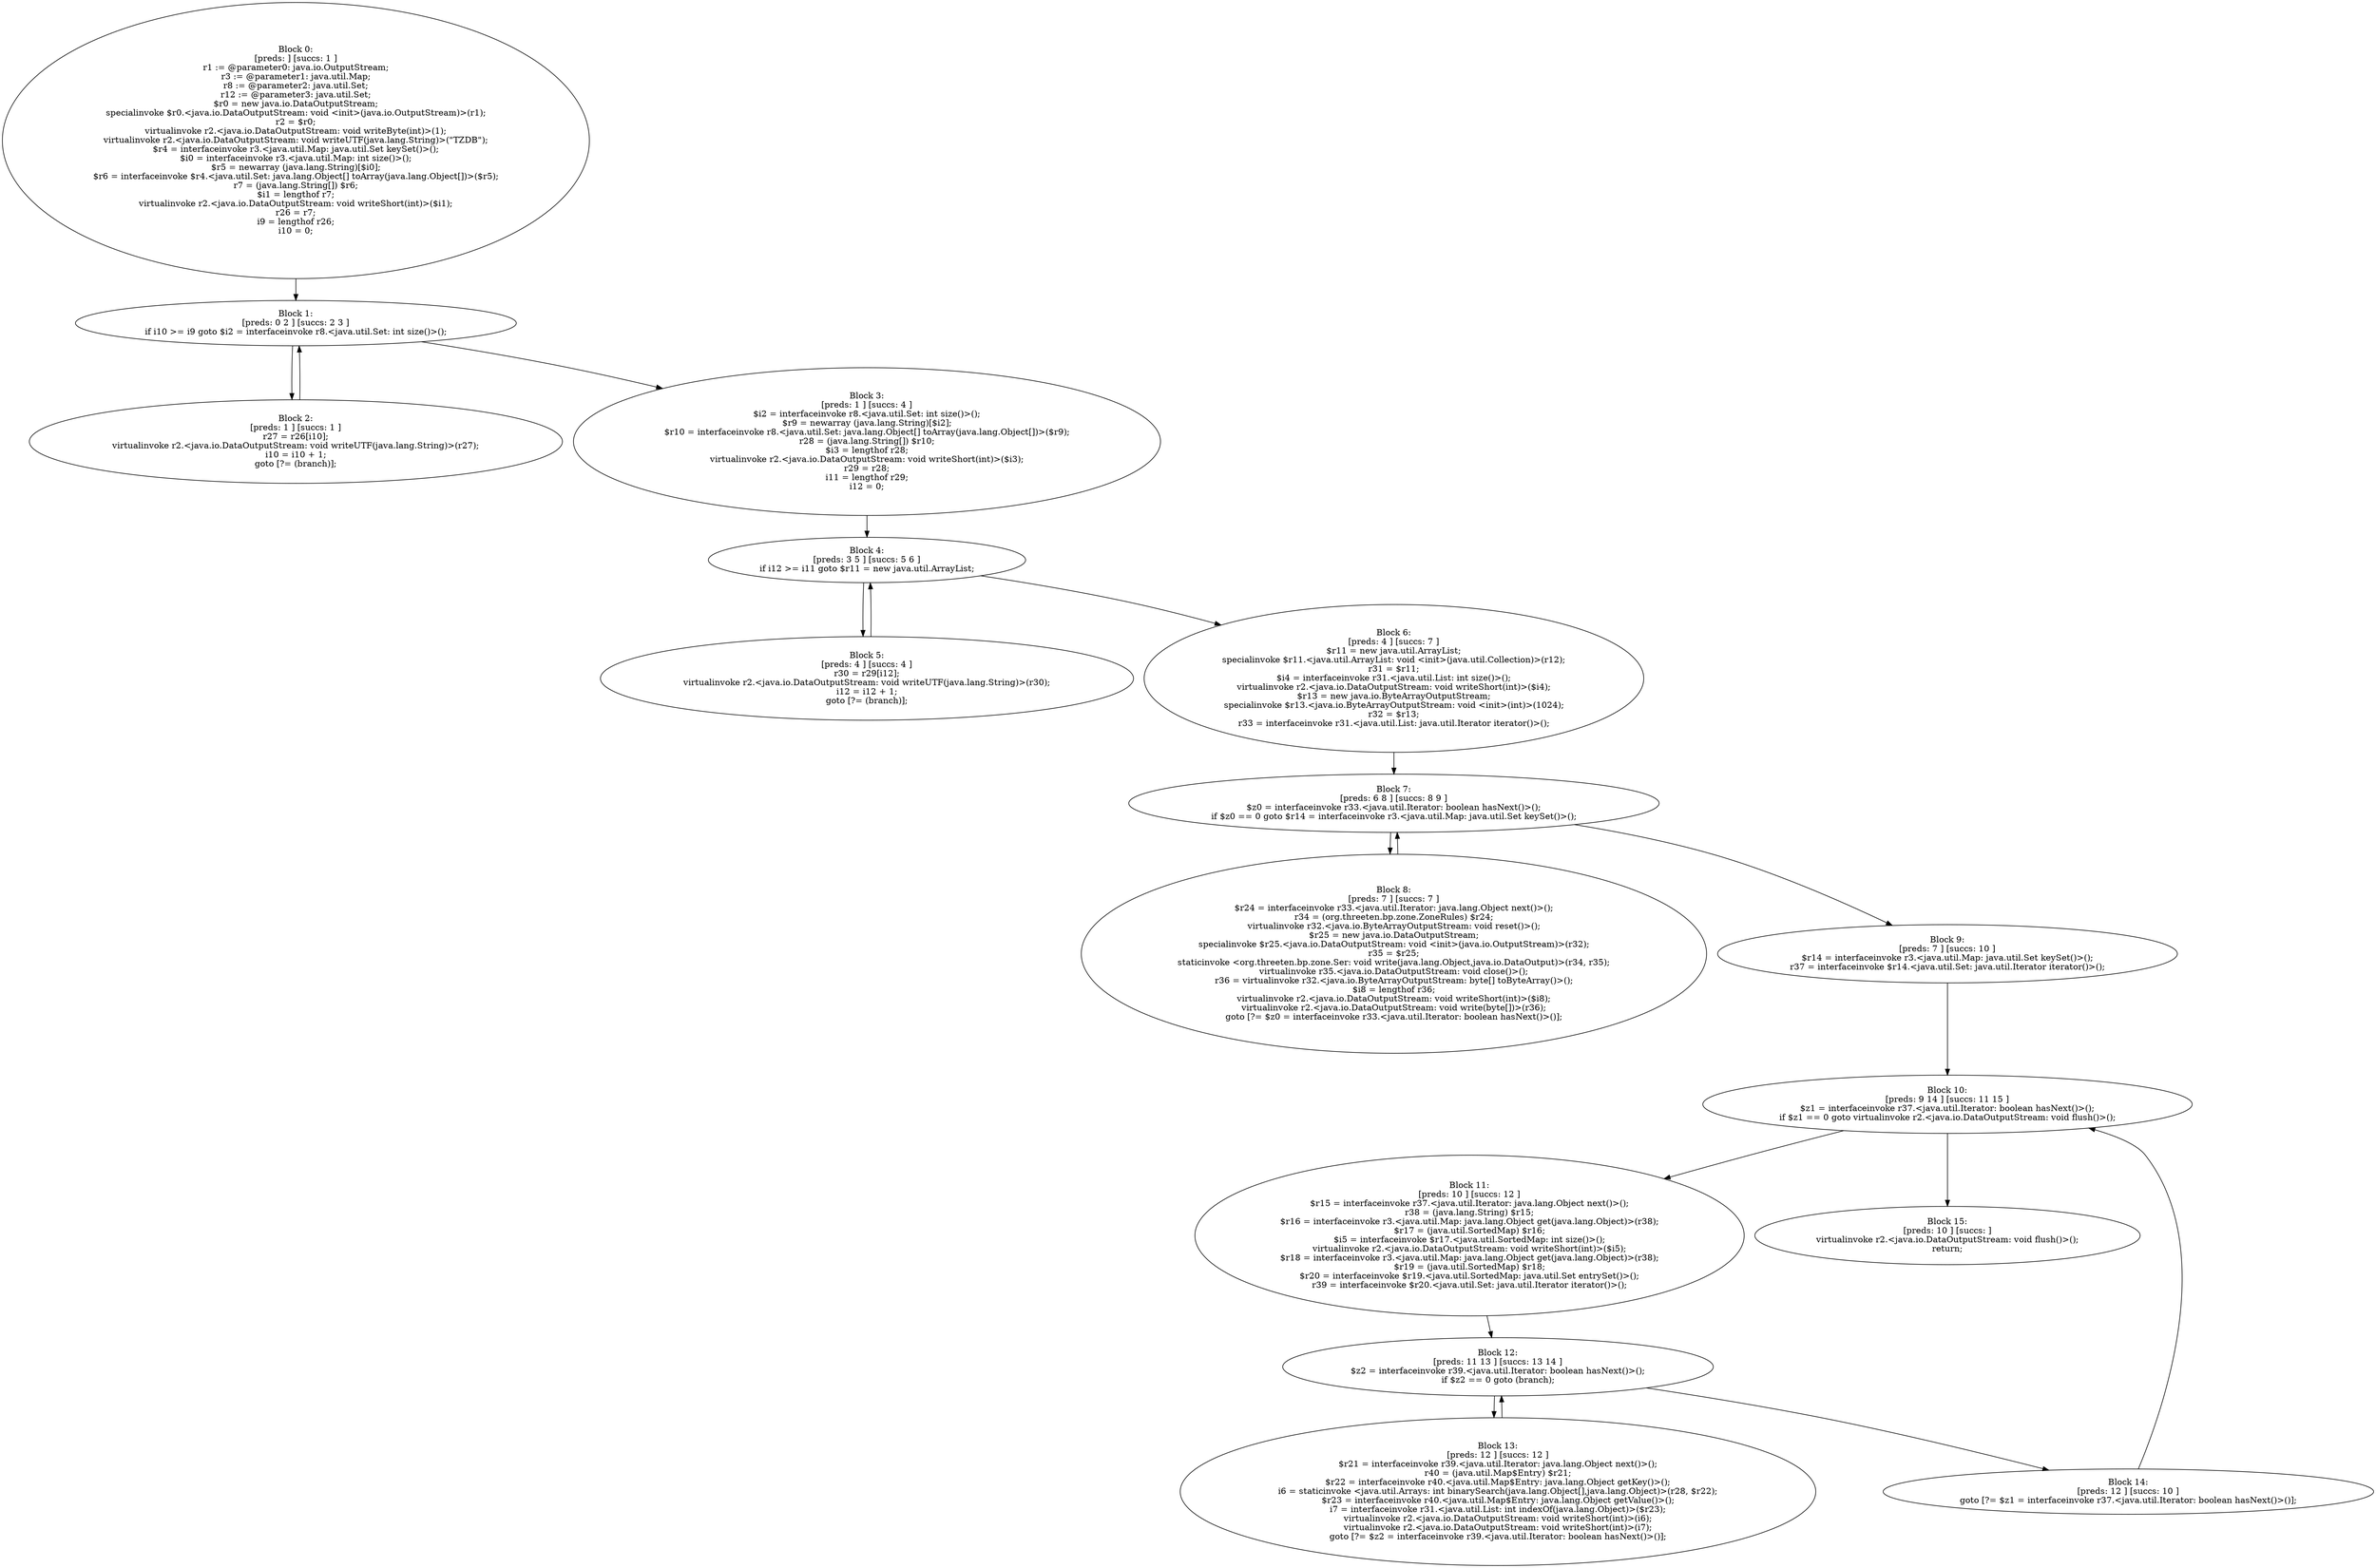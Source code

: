 digraph "unitGraph" {
    "Block 0:
[preds: ] [succs: 1 ]
r1 := @parameter0: java.io.OutputStream;
r3 := @parameter1: java.util.Map;
r8 := @parameter2: java.util.Set;
r12 := @parameter3: java.util.Set;
$r0 = new java.io.DataOutputStream;
specialinvoke $r0.<java.io.DataOutputStream: void <init>(java.io.OutputStream)>(r1);
r2 = $r0;
virtualinvoke r2.<java.io.DataOutputStream: void writeByte(int)>(1);
virtualinvoke r2.<java.io.DataOutputStream: void writeUTF(java.lang.String)>(\"TZDB\");
$r4 = interfaceinvoke r3.<java.util.Map: java.util.Set keySet()>();
$i0 = interfaceinvoke r3.<java.util.Map: int size()>();
$r5 = newarray (java.lang.String)[$i0];
$r6 = interfaceinvoke $r4.<java.util.Set: java.lang.Object[] toArray(java.lang.Object[])>($r5);
r7 = (java.lang.String[]) $r6;
$i1 = lengthof r7;
virtualinvoke r2.<java.io.DataOutputStream: void writeShort(int)>($i1);
r26 = r7;
i9 = lengthof r26;
i10 = 0;
"
    "Block 1:
[preds: 0 2 ] [succs: 2 3 ]
if i10 >= i9 goto $i2 = interfaceinvoke r8.<java.util.Set: int size()>();
"
    "Block 2:
[preds: 1 ] [succs: 1 ]
r27 = r26[i10];
virtualinvoke r2.<java.io.DataOutputStream: void writeUTF(java.lang.String)>(r27);
i10 = i10 + 1;
goto [?= (branch)];
"
    "Block 3:
[preds: 1 ] [succs: 4 ]
$i2 = interfaceinvoke r8.<java.util.Set: int size()>();
$r9 = newarray (java.lang.String)[$i2];
$r10 = interfaceinvoke r8.<java.util.Set: java.lang.Object[] toArray(java.lang.Object[])>($r9);
r28 = (java.lang.String[]) $r10;
$i3 = lengthof r28;
virtualinvoke r2.<java.io.DataOutputStream: void writeShort(int)>($i3);
r29 = r28;
i11 = lengthof r29;
i12 = 0;
"
    "Block 4:
[preds: 3 5 ] [succs: 5 6 ]
if i12 >= i11 goto $r11 = new java.util.ArrayList;
"
    "Block 5:
[preds: 4 ] [succs: 4 ]
r30 = r29[i12];
virtualinvoke r2.<java.io.DataOutputStream: void writeUTF(java.lang.String)>(r30);
i12 = i12 + 1;
goto [?= (branch)];
"
    "Block 6:
[preds: 4 ] [succs: 7 ]
$r11 = new java.util.ArrayList;
specialinvoke $r11.<java.util.ArrayList: void <init>(java.util.Collection)>(r12);
r31 = $r11;
$i4 = interfaceinvoke r31.<java.util.List: int size()>();
virtualinvoke r2.<java.io.DataOutputStream: void writeShort(int)>($i4);
$r13 = new java.io.ByteArrayOutputStream;
specialinvoke $r13.<java.io.ByteArrayOutputStream: void <init>(int)>(1024);
r32 = $r13;
r33 = interfaceinvoke r31.<java.util.List: java.util.Iterator iterator()>();
"
    "Block 7:
[preds: 6 8 ] [succs: 8 9 ]
$z0 = interfaceinvoke r33.<java.util.Iterator: boolean hasNext()>();
if $z0 == 0 goto $r14 = interfaceinvoke r3.<java.util.Map: java.util.Set keySet()>();
"
    "Block 8:
[preds: 7 ] [succs: 7 ]
$r24 = interfaceinvoke r33.<java.util.Iterator: java.lang.Object next()>();
r34 = (org.threeten.bp.zone.ZoneRules) $r24;
virtualinvoke r32.<java.io.ByteArrayOutputStream: void reset()>();
$r25 = new java.io.DataOutputStream;
specialinvoke $r25.<java.io.DataOutputStream: void <init>(java.io.OutputStream)>(r32);
r35 = $r25;
staticinvoke <org.threeten.bp.zone.Ser: void write(java.lang.Object,java.io.DataOutput)>(r34, r35);
virtualinvoke r35.<java.io.DataOutputStream: void close()>();
r36 = virtualinvoke r32.<java.io.ByteArrayOutputStream: byte[] toByteArray()>();
$i8 = lengthof r36;
virtualinvoke r2.<java.io.DataOutputStream: void writeShort(int)>($i8);
virtualinvoke r2.<java.io.DataOutputStream: void write(byte[])>(r36);
goto [?= $z0 = interfaceinvoke r33.<java.util.Iterator: boolean hasNext()>()];
"
    "Block 9:
[preds: 7 ] [succs: 10 ]
$r14 = interfaceinvoke r3.<java.util.Map: java.util.Set keySet()>();
r37 = interfaceinvoke $r14.<java.util.Set: java.util.Iterator iterator()>();
"
    "Block 10:
[preds: 9 14 ] [succs: 11 15 ]
$z1 = interfaceinvoke r37.<java.util.Iterator: boolean hasNext()>();
if $z1 == 0 goto virtualinvoke r2.<java.io.DataOutputStream: void flush()>();
"
    "Block 11:
[preds: 10 ] [succs: 12 ]
$r15 = interfaceinvoke r37.<java.util.Iterator: java.lang.Object next()>();
r38 = (java.lang.String) $r15;
$r16 = interfaceinvoke r3.<java.util.Map: java.lang.Object get(java.lang.Object)>(r38);
$r17 = (java.util.SortedMap) $r16;
$i5 = interfaceinvoke $r17.<java.util.SortedMap: int size()>();
virtualinvoke r2.<java.io.DataOutputStream: void writeShort(int)>($i5);
$r18 = interfaceinvoke r3.<java.util.Map: java.lang.Object get(java.lang.Object)>(r38);
$r19 = (java.util.SortedMap) $r18;
$r20 = interfaceinvoke $r19.<java.util.SortedMap: java.util.Set entrySet()>();
r39 = interfaceinvoke $r20.<java.util.Set: java.util.Iterator iterator()>();
"
    "Block 12:
[preds: 11 13 ] [succs: 13 14 ]
$z2 = interfaceinvoke r39.<java.util.Iterator: boolean hasNext()>();
if $z2 == 0 goto (branch);
"
    "Block 13:
[preds: 12 ] [succs: 12 ]
$r21 = interfaceinvoke r39.<java.util.Iterator: java.lang.Object next()>();
r40 = (java.util.Map$Entry) $r21;
$r22 = interfaceinvoke r40.<java.util.Map$Entry: java.lang.Object getKey()>();
i6 = staticinvoke <java.util.Arrays: int binarySearch(java.lang.Object[],java.lang.Object)>(r28, $r22);
$r23 = interfaceinvoke r40.<java.util.Map$Entry: java.lang.Object getValue()>();
i7 = interfaceinvoke r31.<java.util.List: int indexOf(java.lang.Object)>($r23);
virtualinvoke r2.<java.io.DataOutputStream: void writeShort(int)>(i6);
virtualinvoke r2.<java.io.DataOutputStream: void writeShort(int)>(i7);
goto [?= $z2 = interfaceinvoke r39.<java.util.Iterator: boolean hasNext()>()];
"
    "Block 14:
[preds: 12 ] [succs: 10 ]
goto [?= $z1 = interfaceinvoke r37.<java.util.Iterator: boolean hasNext()>()];
"
    "Block 15:
[preds: 10 ] [succs: ]
virtualinvoke r2.<java.io.DataOutputStream: void flush()>();
return;
"
    "Block 0:
[preds: ] [succs: 1 ]
r1 := @parameter0: java.io.OutputStream;
r3 := @parameter1: java.util.Map;
r8 := @parameter2: java.util.Set;
r12 := @parameter3: java.util.Set;
$r0 = new java.io.DataOutputStream;
specialinvoke $r0.<java.io.DataOutputStream: void <init>(java.io.OutputStream)>(r1);
r2 = $r0;
virtualinvoke r2.<java.io.DataOutputStream: void writeByte(int)>(1);
virtualinvoke r2.<java.io.DataOutputStream: void writeUTF(java.lang.String)>(\"TZDB\");
$r4 = interfaceinvoke r3.<java.util.Map: java.util.Set keySet()>();
$i0 = interfaceinvoke r3.<java.util.Map: int size()>();
$r5 = newarray (java.lang.String)[$i0];
$r6 = interfaceinvoke $r4.<java.util.Set: java.lang.Object[] toArray(java.lang.Object[])>($r5);
r7 = (java.lang.String[]) $r6;
$i1 = lengthof r7;
virtualinvoke r2.<java.io.DataOutputStream: void writeShort(int)>($i1);
r26 = r7;
i9 = lengthof r26;
i10 = 0;
"->"Block 1:
[preds: 0 2 ] [succs: 2 3 ]
if i10 >= i9 goto $i2 = interfaceinvoke r8.<java.util.Set: int size()>();
";
    "Block 1:
[preds: 0 2 ] [succs: 2 3 ]
if i10 >= i9 goto $i2 = interfaceinvoke r8.<java.util.Set: int size()>();
"->"Block 2:
[preds: 1 ] [succs: 1 ]
r27 = r26[i10];
virtualinvoke r2.<java.io.DataOutputStream: void writeUTF(java.lang.String)>(r27);
i10 = i10 + 1;
goto [?= (branch)];
";
    "Block 1:
[preds: 0 2 ] [succs: 2 3 ]
if i10 >= i9 goto $i2 = interfaceinvoke r8.<java.util.Set: int size()>();
"->"Block 3:
[preds: 1 ] [succs: 4 ]
$i2 = interfaceinvoke r8.<java.util.Set: int size()>();
$r9 = newarray (java.lang.String)[$i2];
$r10 = interfaceinvoke r8.<java.util.Set: java.lang.Object[] toArray(java.lang.Object[])>($r9);
r28 = (java.lang.String[]) $r10;
$i3 = lengthof r28;
virtualinvoke r2.<java.io.DataOutputStream: void writeShort(int)>($i3);
r29 = r28;
i11 = lengthof r29;
i12 = 0;
";
    "Block 2:
[preds: 1 ] [succs: 1 ]
r27 = r26[i10];
virtualinvoke r2.<java.io.DataOutputStream: void writeUTF(java.lang.String)>(r27);
i10 = i10 + 1;
goto [?= (branch)];
"->"Block 1:
[preds: 0 2 ] [succs: 2 3 ]
if i10 >= i9 goto $i2 = interfaceinvoke r8.<java.util.Set: int size()>();
";
    "Block 3:
[preds: 1 ] [succs: 4 ]
$i2 = interfaceinvoke r8.<java.util.Set: int size()>();
$r9 = newarray (java.lang.String)[$i2];
$r10 = interfaceinvoke r8.<java.util.Set: java.lang.Object[] toArray(java.lang.Object[])>($r9);
r28 = (java.lang.String[]) $r10;
$i3 = lengthof r28;
virtualinvoke r2.<java.io.DataOutputStream: void writeShort(int)>($i3);
r29 = r28;
i11 = lengthof r29;
i12 = 0;
"->"Block 4:
[preds: 3 5 ] [succs: 5 6 ]
if i12 >= i11 goto $r11 = new java.util.ArrayList;
";
    "Block 4:
[preds: 3 5 ] [succs: 5 6 ]
if i12 >= i11 goto $r11 = new java.util.ArrayList;
"->"Block 5:
[preds: 4 ] [succs: 4 ]
r30 = r29[i12];
virtualinvoke r2.<java.io.DataOutputStream: void writeUTF(java.lang.String)>(r30);
i12 = i12 + 1;
goto [?= (branch)];
";
    "Block 4:
[preds: 3 5 ] [succs: 5 6 ]
if i12 >= i11 goto $r11 = new java.util.ArrayList;
"->"Block 6:
[preds: 4 ] [succs: 7 ]
$r11 = new java.util.ArrayList;
specialinvoke $r11.<java.util.ArrayList: void <init>(java.util.Collection)>(r12);
r31 = $r11;
$i4 = interfaceinvoke r31.<java.util.List: int size()>();
virtualinvoke r2.<java.io.DataOutputStream: void writeShort(int)>($i4);
$r13 = new java.io.ByteArrayOutputStream;
specialinvoke $r13.<java.io.ByteArrayOutputStream: void <init>(int)>(1024);
r32 = $r13;
r33 = interfaceinvoke r31.<java.util.List: java.util.Iterator iterator()>();
";
    "Block 5:
[preds: 4 ] [succs: 4 ]
r30 = r29[i12];
virtualinvoke r2.<java.io.DataOutputStream: void writeUTF(java.lang.String)>(r30);
i12 = i12 + 1;
goto [?= (branch)];
"->"Block 4:
[preds: 3 5 ] [succs: 5 6 ]
if i12 >= i11 goto $r11 = new java.util.ArrayList;
";
    "Block 6:
[preds: 4 ] [succs: 7 ]
$r11 = new java.util.ArrayList;
specialinvoke $r11.<java.util.ArrayList: void <init>(java.util.Collection)>(r12);
r31 = $r11;
$i4 = interfaceinvoke r31.<java.util.List: int size()>();
virtualinvoke r2.<java.io.DataOutputStream: void writeShort(int)>($i4);
$r13 = new java.io.ByteArrayOutputStream;
specialinvoke $r13.<java.io.ByteArrayOutputStream: void <init>(int)>(1024);
r32 = $r13;
r33 = interfaceinvoke r31.<java.util.List: java.util.Iterator iterator()>();
"->"Block 7:
[preds: 6 8 ] [succs: 8 9 ]
$z0 = interfaceinvoke r33.<java.util.Iterator: boolean hasNext()>();
if $z0 == 0 goto $r14 = interfaceinvoke r3.<java.util.Map: java.util.Set keySet()>();
";
    "Block 7:
[preds: 6 8 ] [succs: 8 9 ]
$z0 = interfaceinvoke r33.<java.util.Iterator: boolean hasNext()>();
if $z0 == 0 goto $r14 = interfaceinvoke r3.<java.util.Map: java.util.Set keySet()>();
"->"Block 8:
[preds: 7 ] [succs: 7 ]
$r24 = interfaceinvoke r33.<java.util.Iterator: java.lang.Object next()>();
r34 = (org.threeten.bp.zone.ZoneRules) $r24;
virtualinvoke r32.<java.io.ByteArrayOutputStream: void reset()>();
$r25 = new java.io.DataOutputStream;
specialinvoke $r25.<java.io.DataOutputStream: void <init>(java.io.OutputStream)>(r32);
r35 = $r25;
staticinvoke <org.threeten.bp.zone.Ser: void write(java.lang.Object,java.io.DataOutput)>(r34, r35);
virtualinvoke r35.<java.io.DataOutputStream: void close()>();
r36 = virtualinvoke r32.<java.io.ByteArrayOutputStream: byte[] toByteArray()>();
$i8 = lengthof r36;
virtualinvoke r2.<java.io.DataOutputStream: void writeShort(int)>($i8);
virtualinvoke r2.<java.io.DataOutputStream: void write(byte[])>(r36);
goto [?= $z0 = interfaceinvoke r33.<java.util.Iterator: boolean hasNext()>()];
";
    "Block 7:
[preds: 6 8 ] [succs: 8 9 ]
$z0 = interfaceinvoke r33.<java.util.Iterator: boolean hasNext()>();
if $z0 == 0 goto $r14 = interfaceinvoke r3.<java.util.Map: java.util.Set keySet()>();
"->"Block 9:
[preds: 7 ] [succs: 10 ]
$r14 = interfaceinvoke r3.<java.util.Map: java.util.Set keySet()>();
r37 = interfaceinvoke $r14.<java.util.Set: java.util.Iterator iterator()>();
";
    "Block 8:
[preds: 7 ] [succs: 7 ]
$r24 = interfaceinvoke r33.<java.util.Iterator: java.lang.Object next()>();
r34 = (org.threeten.bp.zone.ZoneRules) $r24;
virtualinvoke r32.<java.io.ByteArrayOutputStream: void reset()>();
$r25 = new java.io.DataOutputStream;
specialinvoke $r25.<java.io.DataOutputStream: void <init>(java.io.OutputStream)>(r32);
r35 = $r25;
staticinvoke <org.threeten.bp.zone.Ser: void write(java.lang.Object,java.io.DataOutput)>(r34, r35);
virtualinvoke r35.<java.io.DataOutputStream: void close()>();
r36 = virtualinvoke r32.<java.io.ByteArrayOutputStream: byte[] toByteArray()>();
$i8 = lengthof r36;
virtualinvoke r2.<java.io.DataOutputStream: void writeShort(int)>($i8);
virtualinvoke r2.<java.io.DataOutputStream: void write(byte[])>(r36);
goto [?= $z0 = interfaceinvoke r33.<java.util.Iterator: boolean hasNext()>()];
"->"Block 7:
[preds: 6 8 ] [succs: 8 9 ]
$z0 = interfaceinvoke r33.<java.util.Iterator: boolean hasNext()>();
if $z0 == 0 goto $r14 = interfaceinvoke r3.<java.util.Map: java.util.Set keySet()>();
";
    "Block 9:
[preds: 7 ] [succs: 10 ]
$r14 = interfaceinvoke r3.<java.util.Map: java.util.Set keySet()>();
r37 = interfaceinvoke $r14.<java.util.Set: java.util.Iterator iterator()>();
"->"Block 10:
[preds: 9 14 ] [succs: 11 15 ]
$z1 = interfaceinvoke r37.<java.util.Iterator: boolean hasNext()>();
if $z1 == 0 goto virtualinvoke r2.<java.io.DataOutputStream: void flush()>();
";
    "Block 10:
[preds: 9 14 ] [succs: 11 15 ]
$z1 = interfaceinvoke r37.<java.util.Iterator: boolean hasNext()>();
if $z1 == 0 goto virtualinvoke r2.<java.io.DataOutputStream: void flush()>();
"->"Block 11:
[preds: 10 ] [succs: 12 ]
$r15 = interfaceinvoke r37.<java.util.Iterator: java.lang.Object next()>();
r38 = (java.lang.String) $r15;
$r16 = interfaceinvoke r3.<java.util.Map: java.lang.Object get(java.lang.Object)>(r38);
$r17 = (java.util.SortedMap) $r16;
$i5 = interfaceinvoke $r17.<java.util.SortedMap: int size()>();
virtualinvoke r2.<java.io.DataOutputStream: void writeShort(int)>($i5);
$r18 = interfaceinvoke r3.<java.util.Map: java.lang.Object get(java.lang.Object)>(r38);
$r19 = (java.util.SortedMap) $r18;
$r20 = interfaceinvoke $r19.<java.util.SortedMap: java.util.Set entrySet()>();
r39 = interfaceinvoke $r20.<java.util.Set: java.util.Iterator iterator()>();
";
    "Block 10:
[preds: 9 14 ] [succs: 11 15 ]
$z1 = interfaceinvoke r37.<java.util.Iterator: boolean hasNext()>();
if $z1 == 0 goto virtualinvoke r2.<java.io.DataOutputStream: void flush()>();
"->"Block 15:
[preds: 10 ] [succs: ]
virtualinvoke r2.<java.io.DataOutputStream: void flush()>();
return;
";
    "Block 11:
[preds: 10 ] [succs: 12 ]
$r15 = interfaceinvoke r37.<java.util.Iterator: java.lang.Object next()>();
r38 = (java.lang.String) $r15;
$r16 = interfaceinvoke r3.<java.util.Map: java.lang.Object get(java.lang.Object)>(r38);
$r17 = (java.util.SortedMap) $r16;
$i5 = interfaceinvoke $r17.<java.util.SortedMap: int size()>();
virtualinvoke r2.<java.io.DataOutputStream: void writeShort(int)>($i5);
$r18 = interfaceinvoke r3.<java.util.Map: java.lang.Object get(java.lang.Object)>(r38);
$r19 = (java.util.SortedMap) $r18;
$r20 = interfaceinvoke $r19.<java.util.SortedMap: java.util.Set entrySet()>();
r39 = interfaceinvoke $r20.<java.util.Set: java.util.Iterator iterator()>();
"->"Block 12:
[preds: 11 13 ] [succs: 13 14 ]
$z2 = interfaceinvoke r39.<java.util.Iterator: boolean hasNext()>();
if $z2 == 0 goto (branch);
";
    "Block 12:
[preds: 11 13 ] [succs: 13 14 ]
$z2 = interfaceinvoke r39.<java.util.Iterator: boolean hasNext()>();
if $z2 == 0 goto (branch);
"->"Block 13:
[preds: 12 ] [succs: 12 ]
$r21 = interfaceinvoke r39.<java.util.Iterator: java.lang.Object next()>();
r40 = (java.util.Map$Entry) $r21;
$r22 = interfaceinvoke r40.<java.util.Map$Entry: java.lang.Object getKey()>();
i6 = staticinvoke <java.util.Arrays: int binarySearch(java.lang.Object[],java.lang.Object)>(r28, $r22);
$r23 = interfaceinvoke r40.<java.util.Map$Entry: java.lang.Object getValue()>();
i7 = interfaceinvoke r31.<java.util.List: int indexOf(java.lang.Object)>($r23);
virtualinvoke r2.<java.io.DataOutputStream: void writeShort(int)>(i6);
virtualinvoke r2.<java.io.DataOutputStream: void writeShort(int)>(i7);
goto [?= $z2 = interfaceinvoke r39.<java.util.Iterator: boolean hasNext()>()];
";
    "Block 12:
[preds: 11 13 ] [succs: 13 14 ]
$z2 = interfaceinvoke r39.<java.util.Iterator: boolean hasNext()>();
if $z2 == 0 goto (branch);
"->"Block 14:
[preds: 12 ] [succs: 10 ]
goto [?= $z1 = interfaceinvoke r37.<java.util.Iterator: boolean hasNext()>()];
";
    "Block 13:
[preds: 12 ] [succs: 12 ]
$r21 = interfaceinvoke r39.<java.util.Iterator: java.lang.Object next()>();
r40 = (java.util.Map$Entry) $r21;
$r22 = interfaceinvoke r40.<java.util.Map$Entry: java.lang.Object getKey()>();
i6 = staticinvoke <java.util.Arrays: int binarySearch(java.lang.Object[],java.lang.Object)>(r28, $r22);
$r23 = interfaceinvoke r40.<java.util.Map$Entry: java.lang.Object getValue()>();
i7 = interfaceinvoke r31.<java.util.List: int indexOf(java.lang.Object)>($r23);
virtualinvoke r2.<java.io.DataOutputStream: void writeShort(int)>(i6);
virtualinvoke r2.<java.io.DataOutputStream: void writeShort(int)>(i7);
goto [?= $z2 = interfaceinvoke r39.<java.util.Iterator: boolean hasNext()>()];
"->"Block 12:
[preds: 11 13 ] [succs: 13 14 ]
$z2 = interfaceinvoke r39.<java.util.Iterator: boolean hasNext()>();
if $z2 == 0 goto (branch);
";
    "Block 14:
[preds: 12 ] [succs: 10 ]
goto [?= $z1 = interfaceinvoke r37.<java.util.Iterator: boolean hasNext()>()];
"->"Block 10:
[preds: 9 14 ] [succs: 11 15 ]
$z1 = interfaceinvoke r37.<java.util.Iterator: boolean hasNext()>();
if $z1 == 0 goto virtualinvoke r2.<java.io.DataOutputStream: void flush()>();
";
}
